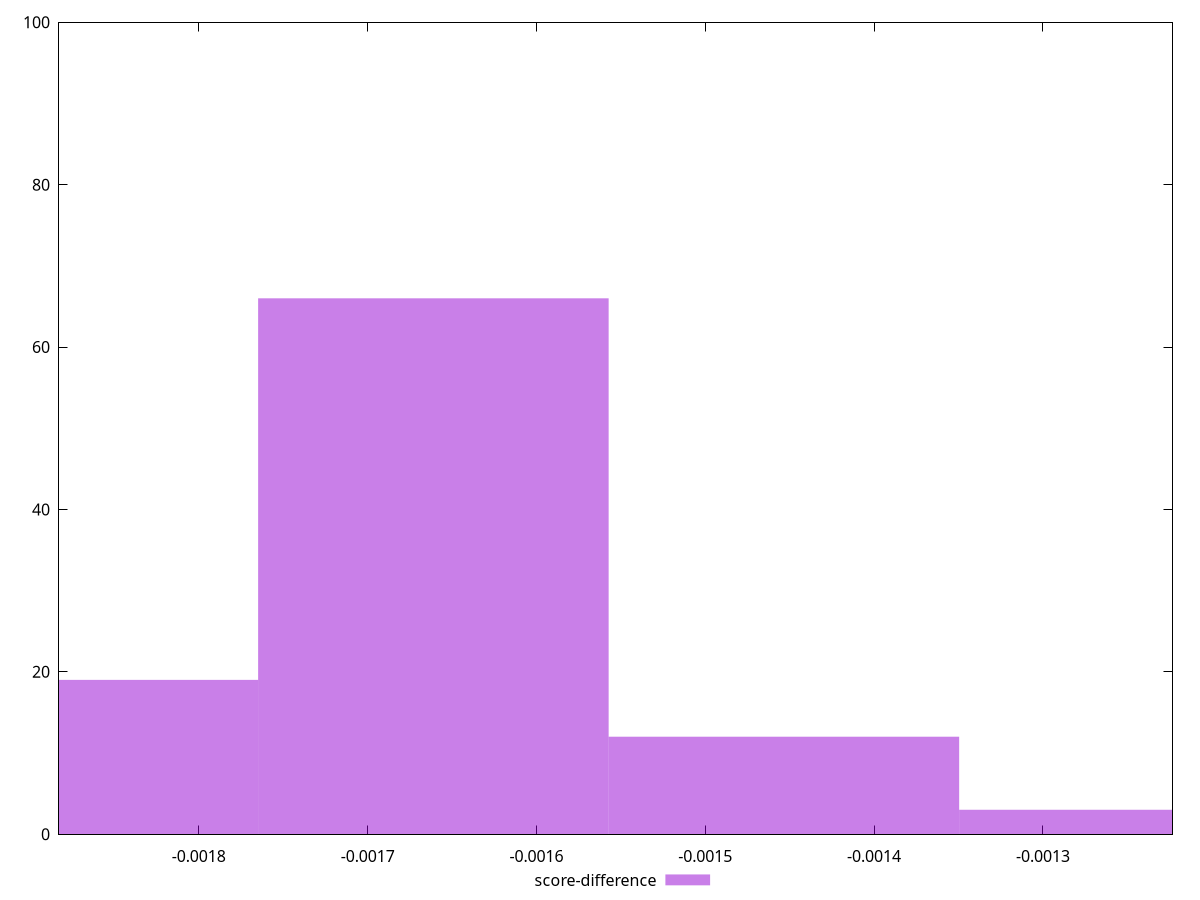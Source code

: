 reset

$scoreDifference <<EOF
-0.0016610475580503647 66
-0.001453416613294069 12
-0.0018686785028066604 19
-0.0012457856685377734 3
EOF

set key outside below
set boxwidth 0.0002076309447562956
set xrange [-0.001882819699277949:-0.0012232259159619119]
set yrange [0:100]
set trange [0:100]
set style fill transparent solid 0.5 noborder
set terminal svg size 640, 490 enhanced background rgb 'white'
set output "report_00008_2021-01-22T20:58:29.167/first-contentful-paint/samples/pages+cached+noexternal+nofonts+nosvg+noimg+nocss/score-difference/histogram.svg"

plot $scoreDifference title "score-difference" with boxes

reset
